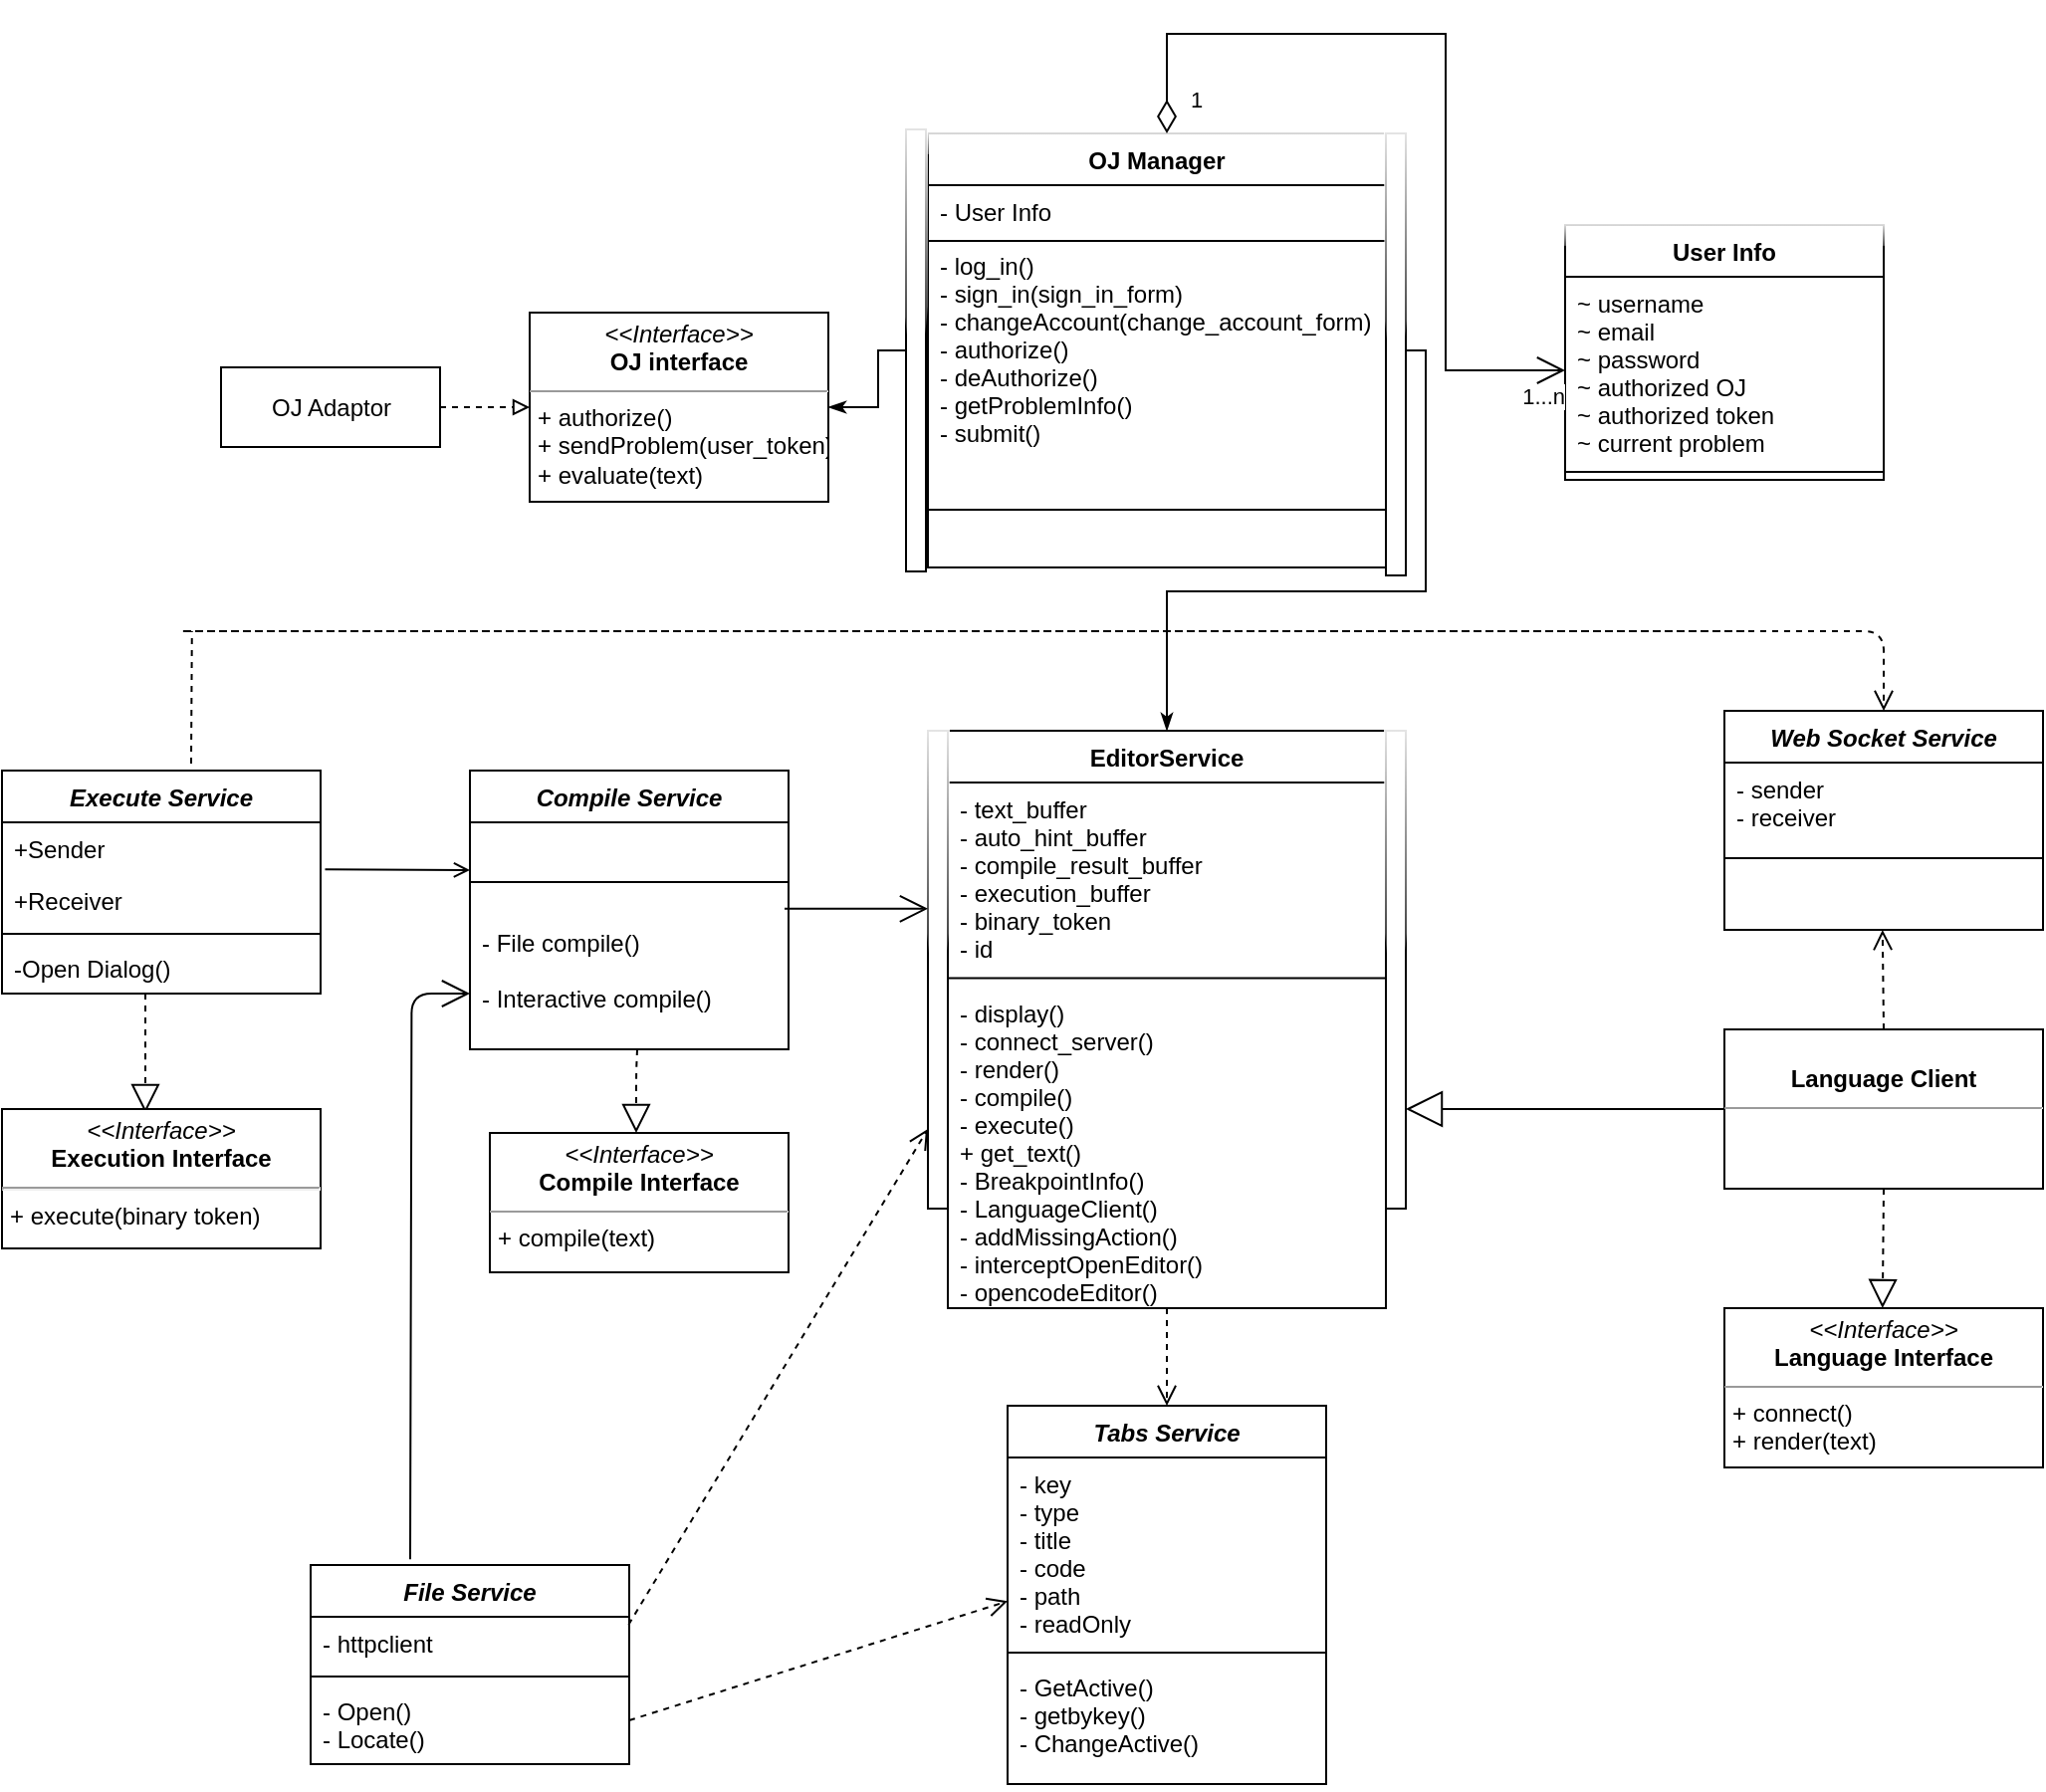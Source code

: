 <mxfile version="13.9.9" type="device"><diagram name="Page-1" id="c4acf3e9-155e-7222-9cf6-157b1a14988f"><mxGraphModel dx="2115" dy="696" grid="1" gridSize="10" guides="1" tooltips="1" connect="1" arrows="1" fold="1" page="1" pageScale="1" pageWidth="850" pageHeight="1100" background="none" math="0" shadow="0"><root><mxCell id="0"/><mxCell id="1" parent="0"/><mxCell id="tVSR4F9iazNKwAi776XE-37" style="edgeStyle=orthogonalEdgeStyle;rounded=0;orthogonalLoop=1;jettySize=auto;html=1;exitX=1;exitY=0.5;exitDx=0;exitDy=0;dashed=1;endArrow=block;endFill=0;" parent="1" source="tVSR4F9iazNKwAi776XE-25" target="tVSR4F9iazNKwAi776XE-30" edge="1"><mxGeometry relative="1" as="geometry"/></mxCell><mxCell id="tVSR4F9iazNKwAi776XE-25" value="OJ Adaptor" style="html=1;" parent="1" vertex="1"><mxGeometry x="-475" y="197.5" width="110" height="40" as="geometry"/></mxCell><mxCell id="tVSR4F9iazNKwAi776XE-30" value="&lt;p style=&quot;margin: 0px ; margin-top: 4px ; text-align: center&quot;&gt;&lt;i&gt;&amp;lt;&amp;lt;Interface&amp;gt;&amp;gt;&lt;/i&gt;&lt;br&gt;&lt;b&gt;OJ interface&lt;/b&gt;&lt;/p&gt;&lt;hr size=&quot;1&quot;&gt;&lt;p style=&quot;margin: 0px ; margin-left: 4px&quot;&gt;+ authorize()&lt;/p&gt;&lt;p style=&quot;margin: 0px ; margin-left: 4px&quot;&gt;+ sendProblem(user_token)&lt;/p&gt;&lt;p style=&quot;margin: 0px ; margin-left: 4px&quot;&gt;+ evaluate(text)&lt;/p&gt;" style="verticalAlign=top;align=left;overflow=fill;fontSize=12;fontFamily=Helvetica;html=1;" parent="1" vertex="1"><mxGeometry x="-320" y="170" width="150" height="95" as="geometry"/></mxCell><mxCell id="tVSR4F9iazNKwAi776XE-44" style="edgeStyle=orthogonalEdgeStyle;rounded=0;orthogonalLoop=1;jettySize=auto;html=1;exitX=0;exitY=0.5;exitDx=0;exitDy=0;entryX=1;entryY=0.5;entryDx=0;entryDy=0;endArrow=classicThin;endFill=1;" parent="1" source="tVSR4F9iazNKwAi776XE-16" target="tVSR4F9iazNKwAi776XE-30" edge="1"><mxGeometry relative="1" as="geometry"/></mxCell><mxCell id="tVSR4F9iazNKwAi776XE-50" value="User Info" style="swimlane;fontStyle=1;align=center;verticalAlign=top;childLayout=stackLayout;horizontal=1;startSize=26;horizontalStack=0;resizeParent=1;resizeParentMax=0;resizeLast=0;collapsible=1;marginBottom=0;glass=1;" parent="1" vertex="1"><mxGeometry x="200" y="126" width="160" height="128" as="geometry"/></mxCell><mxCell id="tVSR4F9iazNKwAi776XE-51" value="~ username&#10;~ email&#10;~ password&#10;~ authorized OJ&#10;~ authorized token&#10;~ current problem" style="text;strokeColor=none;fillColor=none;align=left;verticalAlign=top;spacingLeft=4;spacingRight=4;overflow=hidden;rotatable=0;points=[[0,0.5],[1,0.5]];portConstraint=eastwest;glass=1;" parent="tVSR4F9iazNKwAi776XE-50" vertex="1"><mxGeometry y="26" width="160" height="94" as="geometry"/></mxCell><mxCell id="tVSR4F9iazNKwAi776XE-52" value="" style="line;strokeWidth=1;fillColor=none;align=left;verticalAlign=middle;spacingTop=-1;spacingLeft=3;spacingRight=3;rotatable=0;labelPosition=right;points=[];portConstraint=eastwest;glass=1;" parent="tVSR4F9iazNKwAi776XE-50" vertex="1"><mxGeometry y="120" width="160" height="8" as="geometry"/></mxCell><mxCell id="tVSR4F9iazNKwAi776XE-56" style="edgeStyle=orthogonalEdgeStyle;rounded=0;orthogonalLoop=1;jettySize=auto;html=1;exitX=1;exitY=0.5;exitDx=0;exitDy=0;endArrow=classicThin;endFill=1;" parent="1" source="tVSR4F9iazNKwAi776XE-16" target="tVSR4F9iazNKwAi776XE-5" edge="1"><mxGeometry relative="1" as="geometry"/></mxCell><mxCell id="tVSR4F9iazNKwAi776XE-71" value="" style="group" parent="1" vertex="1" connectable="0"><mxGeometry x="-120" y="380" width="240" height="290" as="geometry"/></mxCell><mxCell id="tVSR4F9iazNKwAi776XE-5" value="EditorService" style="swimlane;fontStyle=1;align=center;verticalAlign=top;childLayout=stackLayout;horizontal=1;startSize=26;horizontalStack=0;resizeParent=1;resizeParentMax=0;resizeLast=0;collapsible=1;marginBottom=0;" parent="tVSR4F9iazNKwAi776XE-71" vertex="1"><mxGeometry x="10" width="220" height="290" as="geometry"/></mxCell><mxCell id="tVSR4F9iazNKwAi776XE-6" value="- text_buffer&#10;- auto_hint_buffer&#10;- compile_result_buffer&#10;- execution_buffer&#10;- binary_token&#10;- id" style="text;strokeColor=none;fillColor=none;align=left;verticalAlign=top;spacingLeft=4;spacingRight=4;overflow=hidden;rotatable=0;points=[[0,0.5],[1,0.5]];portConstraint=eastwest;" parent="tVSR4F9iazNKwAi776XE-5" vertex="1"><mxGeometry y="26" width="220" height="94" as="geometry"/></mxCell><mxCell id="tVSR4F9iazNKwAi776XE-7" value="" style="line;strokeWidth=1;fillColor=none;align=left;verticalAlign=middle;spacingTop=-1;spacingLeft=3;spacingRight=3;rotatable=0;labelPosition=right;points=[];portConstraint=eastwest;" parent="tVSR4F9iazNKwAi776XE-5" vertex="1"><mxGeometry y="120" width="220" height="8.5" as="geometry"/></mxCell><mxCell id="tVSR4F9iazNKwAi776XE-8" value="- display()&#10;- connect_server()&#10;- render()&#10;- compile()&#10;- execute()&#10;+ get_text()&#10;- BreakpointInfo()&#10;- LanguageClient()&#10;- addMissingAction()&#10;- interceptOpenEditor()&#10;- opencodeEditor()" style="text;strokeColor=none;fillColor=none;align=left;verticalAlign=top;spacingLeft=4;spacingRight=4;overflow=hidden;rotatable=0;points=[[0,0.5],[1,0.5]];portConstraint=eastwest;" parent="tVSR4F9iazNKwAi776XE-5" vertex="1"><mxGeometry y="128.5" width="220" height="161.5" as="geometry"/></mxCell><mxCell id="tVSR4F9iazNKwAi776XE-69" value="" style="html=1;points=[];perimeter=orthogonalPerimeter;glass=1;verticalAlign=middle;" parent="tVSR4F9iazNKwAi776XE-71" vertex="1"><mxGeometry width="10" height="240" as="geometry"/></mxCell><mxCell id="tVSR4F9iazNKwAi776XE-70" value="" style="html=1;points=[];perimeter=orthogonalPerimeter;glass=1;verticalAlign=middle;" parent="tVSR4F9iazNKwAi776XE-71" vertex="1"><mxGeometry x="230" width="10" height="240" as="geometry"/></mxCell><mxCell id="tVSR4F9iazNKwAi776XE-75" value="" style="group" parent="1" vertex="1" connectable="0"><mxGeometry x="-131" y="78" width="251" height="224" as="geometry"/></mxCell><mxCell id="tVSR4F9iazNKwAi776XE-13" value="OJ Manager" style="swimlane;fontStyle=1;align=center;verticalAlign=top;childLayout=stackLayout;horizontal=1;startSize=26;horizontalStack=0;resizeParent=1;resizeParentMax=0;resizeLast=0;collapsible=1;marginBottom=0;glass=1;" parent="tVSR4F9iazNKwAi776XE-75" vertex="1"><mxGeometry x="11" y="2" width="230" height="218" as="geometry"/></mxCell><mxCell id="tVSR4F9iazNKwAi776XE-14" value="- User Info " style="text;strokeColor=none;fillColor=none;align=left;verticalAlign=top;spacingLeft=4;spacingRight=4;overflow=hidden;rotatable=0;points=[[0,0.5],[1,0.5]];portConstraint=eastwest;" parent="tVSR4F9iazNKwAi776XE-13" vertex="1"><mxGeometry y="26" width="230" height="24" as="geometry"/></mxCell><mxCell id="tVSR4F9iazNKwAi776XE-15" value="" style="line;strokeWidth=1;fillColor=none;align=left;verticalAlign=middle;spacingTop=-1;spacingLeft=3;spacingRight=3;rotatable=0;labelPosition=right;points=[];portConstraint=eastwest;" parent="tVSR4F9iazNKwAi776XE-13" vertex="1"><mxGeometry y="50" width="230" height="8" as="geometry"/></mxCell><mxCell id="tVSR4F9iazNKwAi776XE-16" value="- log_in()&#10;- sign_in(sign_in_form)&#10;- changeAccount(change_account_form)&#10;- authorize()&#10;- deAuthorize()&#10;- getProblemInfo()&#10;- submit()&#10;- display()" style="text;strokeColor=none;fillColor=none;align=left;verticalAlign=middle;spacingLeft=4;spacingRight=4;overflow=hidden;rotatable=0;points=[[0,0.5],[1,0.5]];portConstraint=eastwest;" parent="tVSR4F9iazNKwAi776XE-13" vertex="1"><mxGeometry y="58" width="230" height="102" as="geometry"/></mxCell><mxCell id="tVSR4F9iazNKwAi776XE-60" value="" style="line;strokeWidth=1;fillColor=none;align=left;verticalAlign=middle;spacingTop=-1;spacingLeft=3;spacingRight=3;rotatable=0;labelPosition=right;points=[];portConstraint=eastwest;glass=1;" parent="tVSR4F9iazNKwAi776XE-13" vertex="1"><mxGeometry y="160" width="230" height="58" as="geometry"/></mxCell><mxCell id="tVSR4F9iazNKwAi776XE-72" value="" style="html=1;points=[];perimeter=orthogonalPerimeter;glass=1;verticalAlign=middle;" parent="tVSR4F9iazNKwAi776XE-75" vertex="1"><mxGeometry width="10" height="222" as="geometry"/></mxCell><mxCell id="tVSR4F9iazNKwAi776XE-73" value="" style="html=1;points=[];perimeter=orthogonalPerimeter;glass=1;verticalAlign=middle;" parent="tVSR4F9iazNKwAi776XE-75" vertex="1"><mxGeometry x="241" y="2" width="10" height="222" as="geometry"/></mxCell><mxCell id="jlhTubElEdLQrutXq7Bg-2" value="" style="endArrow=open;html=1;endSize=12;startArrow=diamondThin;startSize=14;startFill=0;edgeStyle=orthogonalEdgeStyle;rounded=0;entryX=0;entryY=0.5;entryDx=0;entryDy=0;" parent="1" target="tVSR4F9iazNKwAi776XE-51" edge="1"><mxGeometry relative="1" as="geometry"><mxPoint y="80" as="sourcePoint"/><mxPoint x="-170" y="340" as="targetPoint"/><Array as="points"><mxPoint y="30"/><mxPoint x="140" y="30"/><mxPoint x="140" y="199"/></Array></mxGeometry></mxCell><mxCell id="jlhTubElEdLQrutXq7Bg-3" value="1" style="edgeLabel;resizable=0;html=1;align=left;verticalAlign=top;glass=1;" parent="jlhTubElEdLQrutXq7Bg-2" connectable="0" vertex="1"><mxGeometry x="-1" relative="1" as="geometry"><mxPoint x="10" y="-30" as="offset"/></mxGeometry></mxCell><mxCell id="jlhTubElEdLQrutXq7Bg-4" value="1...n" style="edgeLabel;resizable=0;html=1;align=right;verticalAlign=top;glass=1;" parent="jlhTubElEdLQrutXq7Bg-2" connectable="0" vertex="1"><mxGeometry x="1" relative="1" as="geometry"/></mxCell><mxCell id="faGFXYO3NY95E5Bay46V-3" value="Compile Service" style="swimlane;fontStyle=3;align=center;verticalAlign=top;childLayout=stackLayout;horizontal=1;startSize=26;horizontalStack=0;resizeParent=1;resizeLast=0;collapsible=1;marginBottom=0;rounded=0;shadow=0;strokeWidth=1;fontSize=12;" vertex="1" parent="1"><mxGeometry x="-350" y="400" width="160" height="140" as="geometry"><mxRectangle x="230" y="140" width="160" height="26" as="alternateBounds"/></mxGeometry></mxCell><mxCell id="faGFXYO3NY95E5Bay46V-4" value=" " style="text;align=left;verticalAlign=top;spacingLeft=4;spacingRight=4;overflow=hidden;rotatable=0;points=[[0,0.5],[1,0.5]];portConstraint=eastwest;fontSize=12;" vertex="1" parent="faGFXYO3NY95E5Bay46V-3"><mxGeometry y="26" width="160" height="26" as="geometry"/></mxCell><mxCell id="faGFXYO3NY95E5Bay46V-5" value="" style="line;html=1;strokeWidth=1;align=left;verticalAlign=middle;spacingTop=-1;spacingLeft=3;spacingRight=3;rotatable=0;labelPosition=right;points=[];portConstraint=eastwest;fontSize=12;" vertex="1" parent="faGFXYO3NY95E5Bay46V-3"><mxGeometry y="52" width="160" height="8" as="geometry"/></mxCell><mxCell id="faGFXYO3NY95E5Bay46V-6" value="- File compile()&#10;&#10;- Interactive compile()" style="text;align=left;verticalAlign=middle;spacingLeft=4;spacingRight=4;overflow=hidden;rotatable=0;points=[[0,0.5],[1,0.5]];portConstraint=eastwest;fontSize=12;" vertex="1" parent="faGFXYO3NY95E5Bay46V-3"><mxGeometry y="60" width="160" height="80" as="geometry"/></mxCell><mxCell id="faGFXYO3NY95E5Bay46V-7" value="" style="endArrow=open;endFill=1;endSize=12;html=1;fontSize=12;" edge="1" parent="1"><mxGeometry width="160" relative="1" as="geometry"><mxPoint x="-192" y="469.41" as="sourcePoint"/><mxPoint x="-120" y="469.41" as="targetPoint"/></mxGeometry></mxCell><mxCell id="faGFXYO3NY95E5Bay46V-8" value="Execute Service" style="swimlane;fontStyle=3;align=center;verticalAlign=top;childLayout=stackLayout;horizontal=1;startSize=26;horizontalStack=0;resizeParent=1;resizeLast=0;collapsible=1;marginBottom=0;rounded=0;shadow=0;strokeWidth=1;fontSize=12;" vertex="1" parent="1"><mxGeometry x="-585" y="400" width="160" height="112" as="geometry"><mxRectangle x="230" y="140" width="160" height="26" as="alternateBounds"/></mxGeometry></mxCell><mxCell id="faGFXYO3NY95E5Bay46V-9" value="+Sender" style="text;align=left;verticalAlign=top;spacingLeft=4;spacingRight=4;overflow=hidden;rotatable=0;points=[[0,0.5],[1,0.5]];portConstraint=eastwest;fontSize=12;" vertex="1" parent="faGFXYO3NY95E5Bay46V-8"><mxGeometry y="26" width="160" height="26" as="geometry"/></mxCell><mxCell id="faGFXYO3NY95E5Bay46V-10" value="+Receiver" style="text;align=left;verticalAlign=top;spacingLeft=4;spacingRight=4;overflow=hidden;rotatable=0;points=[[0,0.5],[1,0.5]];portConstraint=eastwest;rounded=0;shadow=0;html=0;fontSize=12;" vertex="1" parent="faGFXYO3NY95E5Bay46V-8"><mxGeometry y="52" width="160" height="26" as="geometry"/></mxCell><mxCell id="faGFXYO3NY95E5Bay46V-11" value="" style="line;html=1;strokeWidth=1;align=left;verticalAlign=middle;spacingTop=-1;spacingLeft=3;spacingRight=3;rotatable=0;labelPosition=right;points=[];portConstraint=eastwest;fontSize=12;" vertex="1" parent="faGFXYO3NY95E5Bay46V-8"><mxGeometry y="78" width="160" height="8" as="geometry"/></mxCell><mxCell id="faGFXYO3NY95E5Bay46V-12" value="-Open Dialog()" style="text;align=left;verticalAlign=top;spacingLeft=4;spacingRight=4;overflow=hidden;rotatable=0;points=[[0,0.5],[1,0.5]];portConstraint=eastwest;fontSize=12;" vertex="1" parent="faGFXYO3NY95E5Bay46V-8"><mxGeometry y="86" width="160" height="26" as="geometry"/></mxCell><mxCell id="faGFXYO3NY95E5Bay46V-13" value="" style="endArrow=block;dashed=1;endFill=0;endSize=12;html=1;fontSize=12;" edge="1" parent="1"><mxGeometry width="160" relative="1" as="geometry"><mxPoint x="-513" y="512" as="sourcePoint"/><mxPoint x="-513" y="572" as="targetPoint"/><Array as="points"><mxPoint x="-513" y="542"/></Array></mxGeometry></mxCell><mxCell id="faGFXYO3NY95E5Bay46V-14" value="&lt;p style=&quot;margin: 4px 0px 0px ; text-align: center ; font-size: 12px&quot;&gt;&lt;i style=&quot;font-size: 12px&quot;&gt;&amp;lt;&amp;lt;Interface&amp;gt;&amp;gt;&lt;/i&gt;&lt;br style=&quot;font-size: 12px&quot;&gt;&lt;b style=&quot;font-size: 12px&quot;&gt;Execution Interface&lt;/b&gt;&lt;/p&gt;&lt;hr style=&quot;font-size: 12px&quot;&gt;&lt;p style=&quot;margin: 0px 0px 0px 4px ; font-size: 12px&quot;&gt;+ execute(binary token)&lt;br&gt;&lt;/p&gt;" style="verticalAlign=top;align=left;overflow=fill;fontSize=12;fontFamily=Helvetica;html=1;" vertex="1" parent="1"><mxGeometry x="-585" y="570" width="160" height="70" as="geometry"/></mxCell><mxCell id="faGFXYO3NY95E5Bay46V-15" value="" style="html=1;verticalAlign=bottom;endArrow=open;dashed=1;endSize=8;fontSize=12;exitX=1.023;exitY=0.083;exitDx=0;exitDy=0;exitPerimeter=0;" edge="1" parent="1"><mxGeometry relative="1" as="geometry"><mxPoint x="290" y="329.998" as="sourcePoint"/><mxPoint x="360" y="370" as="targetPoint"/><Array as="points"><mxPoint x="-500" y="330"/><mxPoint x="360" y="330"/></Array></mxGeometry></mxCell><mxCell id="faGFXYO3NY95E5Bay46V-16" value="" style="endArrow=none;dashed=1;html=1;fontSize=12;exitX=0.56;exitY=-0.031;exitDx=0;exitDy=0;exitPerimeter=0;" edge="1" parent="1"><mxGeometry width="50" height="50" relative="1" as="geometry"><mxPoint x="-490.0" y="396.528" as="sourcePoint"/><mxPoint x="-489.6" y="330" as="targetPoint"/></mxGeometry></mxCell><mxCell id="faGFXYO3NY95E5Bay46V-17" value="Web Socket Service" style="swimlane;fontStyle=3;align=center;verticalAlign=top;childLayout=stackLayout;horizontal=1;startSize=26;horizontalStack=0;resizeParent=1;resizeLast=0;collapsible=1;marginBottom=0;rounded=0;shadow=0;strokeWidth=1;fontSize=12;" vertex="1" parent="1"><mxGeometry x="280" y="370" width="160" height="110" as="geometry"><mxRectangle x="230" y="140" width="160" height="26" as="alternateBounds"/></mxGeometry></mxCell><mxCell id="faGFXYO3NY95E5Bay46V-18" value="- sender&#10;- receiver&#10;" style="text;align=left;verticalAlign=top;spacingLeft=4;spacingRight=4;overflow=hidden;rotatable=0;points=[[0,0.5],[1,0.5]];portConstraint=eastwest;fontSize=12;" vertex="1" parent="faGFXYO3NY95E5Bay46V-17"><mxGeometry y="26" width="160" height="44" as="geometry"/></mxCell><mxCell id="faGFXYO3NY95E5Bay46V-19" value="" style="line;html=1;strokeWidth=1;align=left;verticalAlign=middle;spacingTop=-1;spacingLeft=3;spacingRight=3;rotatable=0;labelPosition=right;points=[];portConstraint=eastwest;fontSize=12;" vertex="1" parent="faGFXYO3NY95E5Bay46V-17"><mxGeometry y="70" width="160" height="8" as="geometry"/></mxCell><mxCell id="faGFXYO3NY95E5Bay46V-20" value="&lt;p style=&quot;margin: 0px ; margin-top: 4px ; text-align: center&quot;&gt;&lt;i&gt;&amp;lt;&amp;lt;Interface&amp;gt;&amp;gt;&lt;/i&gt;&lt;br&gt;&lt;b&gt;Language Interface&lt;/b&gt;&lt;/p&gt;&lt;hr size=&quot;1&quot;&gt;&lt;p style=&quot;margin: 0px 0px 0px 4px&quot;&gt;+ connect()&lt;/p&gt;&lt;p style=&quot;margin: 0px 0px 0px 4px&quot;&gt;+ render(text)&lt;/p&gt;" style="verticalAlign=top;align=left;overflow=fill;fontSize=12;fontFamily=Helvetica;html=1;" vertex="1" parent="1"><mxGeometry x="280" y="670" width="160" height="80" as="geometry"/></mxCell><mxCell id="faGFXYO3NY95E5Bay46V-21" value="&lt;p style=&quot;margin: 0px ; margin-top: 4px ; text-align: center&quot;&gt;&lt;br&gt;&lt;b&gt;Language Client&lt;/b&gt;&lt;/p&gt;&lt;hr size=&quot;1&quot;&gt;&lt;p style=&quot;margin: 0px ; margin-left: 4px&quot;&gt;&lt;br&gt;&lt;/p&gt;&lt;p style=&quot;margin: 0px ; margin-left: 4px&quot;&gt;&lt;br&gt;&lt;/p&gt;" style="verticalAlign=top;align=left;overflow=fill;fontSize=12;fontFamily=Helvetica;html=1;" vertex="1" parent="1"><mxGeometry x="280" y="530" width="160" height="80" as="geometry"/></mxCell><mxCell id="faGFXYO3NY95E5Bay46V-22" value="" style="html=1;verticalAlign=bottom;endArrow=open;dashed=1;endSize=8;fontSize=12;exitX=0.5;exitY=0;exitDx=0;exitDy=0;" edge="1" parent="1" source="faGFXYO3NY95E5Bay46V-21"><mxGeometry relative="1" as="geometry"><mxPoint x="359.41" y="520" as="sourcePoint"/><mxPoint x="359.41" y="480" as="targetPoint"/><Array as="points"/></mxGeometry></mxCell><mxCell id="faGFXYO3NY95E5Bay46V-23" value="" style="endArrow=block;dashed=1;endFill=0;endSize=12;html=1;fontSize=12;exitX=0.5;exitY=1;exitDx=0;exitDy=0;" edge="1" parent="1" source="faGFXYO3NY95E5Bay46V-21"><mxGeometry width="160" relative="1" as="geometry"><mxPoint x="359.41" y="615" as="sourcePoint"/><mxPoint x="359.41" y="670" as="targetPoint"/></mxGeometry></mxCell><mxCell id="faGFXYO3NY95E5Bay46V-24" value="" style="endArrow=block;endSize=16;endFill=0;html=1;fontSize=12;exitX=0;exitY=0.5;exitDx=0;exitDy=0;" edge="1" parent="1" source="faGFXYO3NY95E5Bay46V-21"><mxGeometry x="-0.527" y="-280" width="160" relative="1" as="geometry"><mxPoint x="220" y="570.59" as="sourcePoint"/><mxPoint x="120" y="570" as="targetPoint"/><mxPoint as="offset"/></mxGeometry></mxCell><mxCell id="faGFXYO3NY95E5Bay46V-25" value="Tabs Service" style="swimlane;fontStyle=3;align=center;verticalAlign=top;childLayout=stackLayout;horizontal=1;startSize=26;horizontalStack=0;resizeParent=1;resizeLast=0;collapsible=1;marginBottom=0;rounded=0;shadow=0;strokeWidth=1;fontSize=12;" vertex="1" parent="1"><mxGeometry x="-80" y="719" width="160" height="190" as="geometry"><mxRectangle x="230" y="140" width="160" height="26" as="alternateBounds"/></mxGeometry></mxCell><mxCell id="faGFXYO3NY95E5Bay46V-26" value="- key&#10;- type&#10;- title&#10;- code&#10;- path&#10;- readOnly" style="text;align=left;verticalAlign=top;spacingLeft=4;spacingRight=4;overflow=hidden;rotatable=0;points=[[0,0.5],[1,0.5]];portConstraint=eastwest;fontSize=12;" vertex="1" parent="faGFXYO3NY95E5Bay46V-25"><mxGeometry y="26" width="160" height="94" as="geometry"/></mxCell><mxCell id="faGFXYO3NY95E5Bay46V-27" value="" style="line;html=1;strokeWidth=1;align=left;verticalAlign=middle;spacingTop=-1;spacingLeft=3;spacingRight=3;rotatable=0;labelPosition=right;points=[];portConstraint=eastwest;fontSize=12;" vertex="1" parent="faGFXYO3NY95E5Bay46V-25"><mxGeometry y="120" width="160" height="8" as="geometry"/></mxCell><mxCell id="faGFXYO3NY95E5Bay46V-28" value="- GetActive()&#10;- getbykey()&#10;- ChangeActive()" style="text;align=left;verticalAlign=top;spacingLeft=4;spacingRight=4;overflow=hidden;rotatable=0;points=[[0,0.5],[1,0.5]];portConstraint=eastwest;fontSize=12;" vertex="1" parent="faGFXYO3NY95E5Bay46V-25"><mxGeometry y="128" width="160" height="62" as="geometry"/></mxCell><mxCell id="faGFXYO3NY95E5Bay46V-29" value="" style="html=1;verticalAlign=bottom;endArrow=open;dashed=1;endSize=8;fontSize=12;entryX=0.5;entryY=0;entryDx=0;entryDy=0;" edge="1" parent="1" target="faGFXYO3NY95E5Bay46V-25"><mxGeometry relative="1" as="geometry"><mxPoint y="670" as="sourcePoint"/><mxPoint x="-40.68" y="705.22" as="targetPoint"/></mxGeometry></mxCell><mxCell id="faGFXYO3NY95E5Bay46V-30" value="" style="html=1;verticalAlign=bottom;endArrow=open;dashed=1;endSize=8;fontSize=12;exitX=1;exitY=0.5;exitDx=0;exitDy=0;" edge="1" parent="1" target="faGFXYO3NY95E5Bay46V-26"><mxGeometry relative="1" as="geometry"><mxPoint x="-270" y="877" as="sourcePoint"/><mxPoint x="-83" y="626.883" as="targetPoint"/></mxGeometry></mxCell><mxCell id="faGFXYO3NY95E5Bay46V-31" value="File Service" style="swimlane;fontStyle=3;align=center;verticalAlign=top;childLayout=stackLayout;horizontal=1;startSize=26;horizontalStack=0;resizeParent=1;resizeLast=0;collapsible=1;marginBottom=0;rounded=0;shadow=0;strokeWidth=1;fontSize=12;" vertex="1" parent="1"><mxGeometry x="-430" y="799" width="160" height="100" as="geometry"><mxRectangle x="230" y="140" width="160" height="26" as="alternateBounds"/></mxGeometry></mxCell><mxCell id="faGFXYO3NY95E5Bay46V-32" value="- httpclient" style="text;align=left;verticalAlign=top;spacingLeft=4;spacingRight=4;overflow=hidden;rotatable=0;points=[[0,0.5],[1,0.5]];portConstraint=eastwest;fontSize=12;" vertex="1" parent="faGFXYO3NY95E5Bay46V-31"><mxGeometry y="26" width="160" height="26" as="geometry"/></mxCell><mxCell id="faGFXYO3NY95E5Bay46V-33" value="" style="line;html=1;strokeWidth=1;align=left;verticalAlign=middle;spacingTop=-1;spacingLeft=3;spacingRight=3;rotatable=0;labelPosition=right;points=[];portConstraint=eastwest;fontSize=12;" vertex="1" parent="faGFXYO3NY95E5Bay46V-31"><mxGeometry y="52" width="160" height="8" as="geometry"/></mxCell><mxCell id="faGFXYO3NY95E5Bay46V-34" value="- Open()&#10;- Locate()" style="text;align=left;verticalAlign=top;spacingLeft=4;spacingRight=4;overflow=hidden;rotatable=0;points=[[0,0.5],[1,0.5]];portConstraint=eastwest;fontSize=12;" vertex="1" parent="faGFXYO3NY95E5Bay46V-31"><mxGeometry y="60" width="160" height="40" as="geometry"/></mxCell><mxCell id="faGFXYO3NY95E5Bay46V-35" value="" style="html=1;verticalAlign=bottom;endArrow=open;dashed=1;endSize=8;fontSize=12;entryX=-0.3;entryY=0.957;entryDx=0;entryDy=0;entryPerimeter=0;exitX=0.998;exitY=0.152;exitDx=0;exitDy=0;exitPerimeter=0;" edge="1" parent="1" source="faGFXYO3NY95E5Bay46V-32"><mxGeometry relative="1" as="geometry"><mxPoint x="-293" y="822.12" as="sourcePoint"/><mxPoint x="-120" y="580.003" as="targetPoint"/></mxGeometry></mxCell><mxCell id="faGFXYO3NY95E5Bay46V-36" value="&lt;p style=&quot;margin: 0px ; margin-top: 4px ; text-align: center&quot;&gt;&lt;i&gt;&amp;lt;&amp;lt;Interface&amp;gt;&amp;gt;&lt;/i&gt;&lt;br&gt;&lt;b&gt;Compile Interface&lt;/b&gt;&lt;/p&gt;&lt;hr size=&quot;1&quot;&gt;&lt;p style=&quot;margin: 0px ; margin-left: 4px&quot;&gt;+ compile(text)&lt;/p&gt;&lt;p style=&quot;margin: 0px ; margin-left: 4px&quot;&gt;&lt;br&gt;&lt;/p&gt;" style="verticalAlign=top;align=left;overflow=fill;fontSize=12;fontFamily=Helvetica;html=1;" vertex="1" parent="1"><mxGeometry x="-340" y="582" width="150" height="70" as="geometry"/></mxCell><mxCell id="faGFXYO3NY95E5Bay46V-37" value="" style="endArrow=block;dashed=1;endFill=0;endSize=12;html=1;fontSize=12;" edge="1" parent="1"><mxGeometry width="160" relative="1" as="geometry"><mxPoint x="-266" y="540" as="sourcePoint"/><mxPoint x="-266.5" y="582" as="targetPoint"/><Array as="points"><mxPoint x="-266.5" y="540"/><mxPoint x="-266.5" y="552"/></Array></mxGeometry></mxCell><mxCell id="faGFXYO3NY95E5Bay46V-38" value="" style="endArrow=open;endFill=1;endSize=12;html=1;fontSize=12;exitX=0.183;exitY=0.007;exitDx=0;exitDy=0;exitPerimeter=0;" edge="1" parent="1"><mxGeometry width="160" relative="1" as="geometry"><mxPoint x="-380" y="796.162" as="sourcePoint"/><mxPoint x="-350" y="512" as="targetPoint"/><Array as="points"><mxPoint x="-379.28" y="512"/></Array></mxGeometry></mxCell><mxCell id="faGFXYO3NY95E5Bay46V-39" value="" style="endArrow=open;shadow=0;strokeWidth=1;rounded=0;endFill=1;edgeStyle=elbowEdgeStyle;elbow=vertical;fontSize=12;exitX=1.014;exitY=0.91;exitDx=0;exitDy=0;exitPerimeter=0;" edge="1" parent="1" source="faGFXYO3NY95E5Bay46V-9"><mxGeometry x="0.5" y="41" relative="1" as="geometry"><mxPoint x="-420" y="450" as="sourcePoint"/><mxPoint x="-350" y="450.12" as="targetPoint"/><mxPoint x="-40" y="32" as="offset"/></mxGeometry></mxCell></root></mxGraphModel></diagram></mxfile>